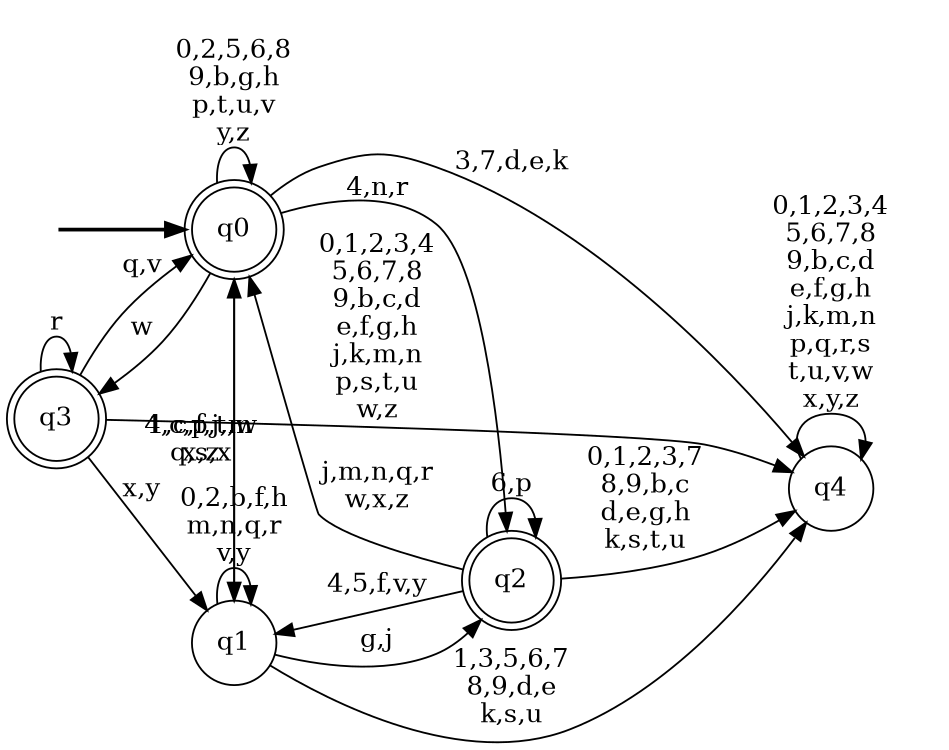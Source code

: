 digraph BlueStar {
__start0 [style = invis, shape = none, label = "", width = 0, height = 0];

rankdir=LR;
size="8,5";

s0 [style="rounded,filled", color="black", fillcolor="white" shape="doublecircle", label="q0"];
s1 [style="filled", color="black", fillcolor="white" shape="circle", label="q1"];
s2 [style="rounded,filled", color="black", fillcolor="white" shape="doublecircle", label="q2"];
s3 [style="rounded,filled", color="black", fillcolor="white" shape="doublecircle", label="q3"];
s4 [style="filled", color="black", fillcolor="white" shape="circle", label="q4"];
subgraph cluster_main { 
	graph [pad=".75", ranksep="0.15", nodesep="0.15"];
	 style=invis; 
	__start0 -> s0 [penwidth=2];
}
s0 -> s0 [label="0,2,5,6,8\n9,b,g,h\np,t,u,v\ny,z"];
s0 -> s1 [label="1,c,f,j,m\nq,s,x"];
s0 -> s2 [label="4,n,r"];
s0 -> s3 [label="w"];
s0 -> s4 [label="3,7,d,e,k"];
s1 -> s0 [label="4,c,p,t,w\nx,z"];
s1 -> s1 [label="0,2,b,f,h\nm,n,q,r\nv,y"];
s1 -> s2 [label="g,j"];
s1 -> s4 [label="1,3,5,6,7\n8,9,d,e\nk,s,u"];
s2 -> s0 [label="j,m,n,q,r\nw,x,z"];
s2 -> s1 [label="4,5,f,v,y"];
s2 -> s2 [label="6,p"];
s2 -> s4 [label="0,1,2,3,7\n8,9,b,c\nd,e,g,h\nk,s,t,u"];
s3 -> s0 [label="q,v"];
s3 -> s1 [label="x,y"];
s3 -> s3 [label="r"];
s3 -> s4 [label="0,1,2,3,4\n5,6,7,8\n9,b,c,d\ne,f,g,h\nj,k,m,n\np,s,t,u\nw,z"];
s4 -> s4 [label="0,1,2,3,4\n5,6,7,8\n9,b,c,d\ne,f,g,h\nj,k,m,n\np,q,r,s\nt,u,v,w\nx,y,z"];

}